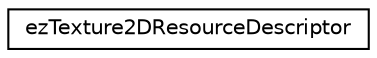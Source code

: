 digraph "Graphical Class Hierarchy"
{
 // LATEX_PDF_SIZE
  edge [fontname="Helvetica",fontsize="10",labelfontname="Helvetica",labelfontsize="10"];
  node [fontname="Helvetica",fontsize="10",shape=record];
  rankdir="LR";
  Node0 [label="ezTexture2DResourceDescriptor",height=0.2,width=0.4,color="black", fillcolor="white", style="filled",URL="$da/deb/structez_texture2_d_resource_descriptor.htm",tooltip="Use this descriptor in calls to ezResourceManager::CreateResource<ezTexture2DResource> to create text..."];
}
